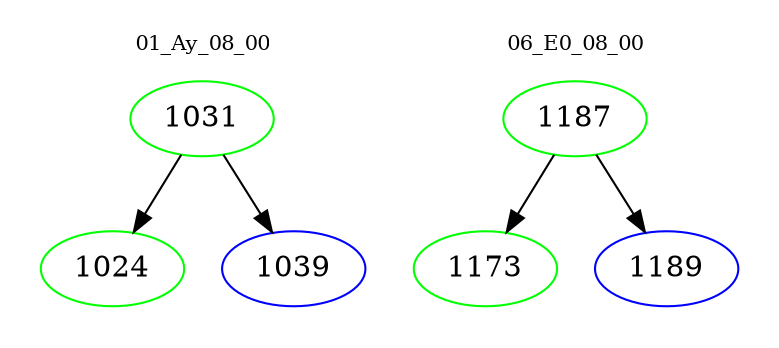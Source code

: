 digraph{
subgraph cluster_0 {
color = white
label = "01_Ay_08_00";
fontsize=10;
T0_1031 [label="1031", color="green"]
T0_1031 -> T0_1024 [color="black"]
T0_1024 [label="1024", color="green"]
T0_1031 -> T0_1039 [color="black"]
T0_1039 [label="1039", color="blue"]
}
subgraph cluster_1 {
color = white
label = "06_E0_08_00";
fontsize=10;
T1_1187 [label="1187", color="green"]
T1_1187 -> T1_1173 [color="black"]
T1_1173 [label="1173", color="green"]
T1_1187 -> T1_1189 [color="black"]
T1_1189 [label="1189", color="blue"]
}
}
